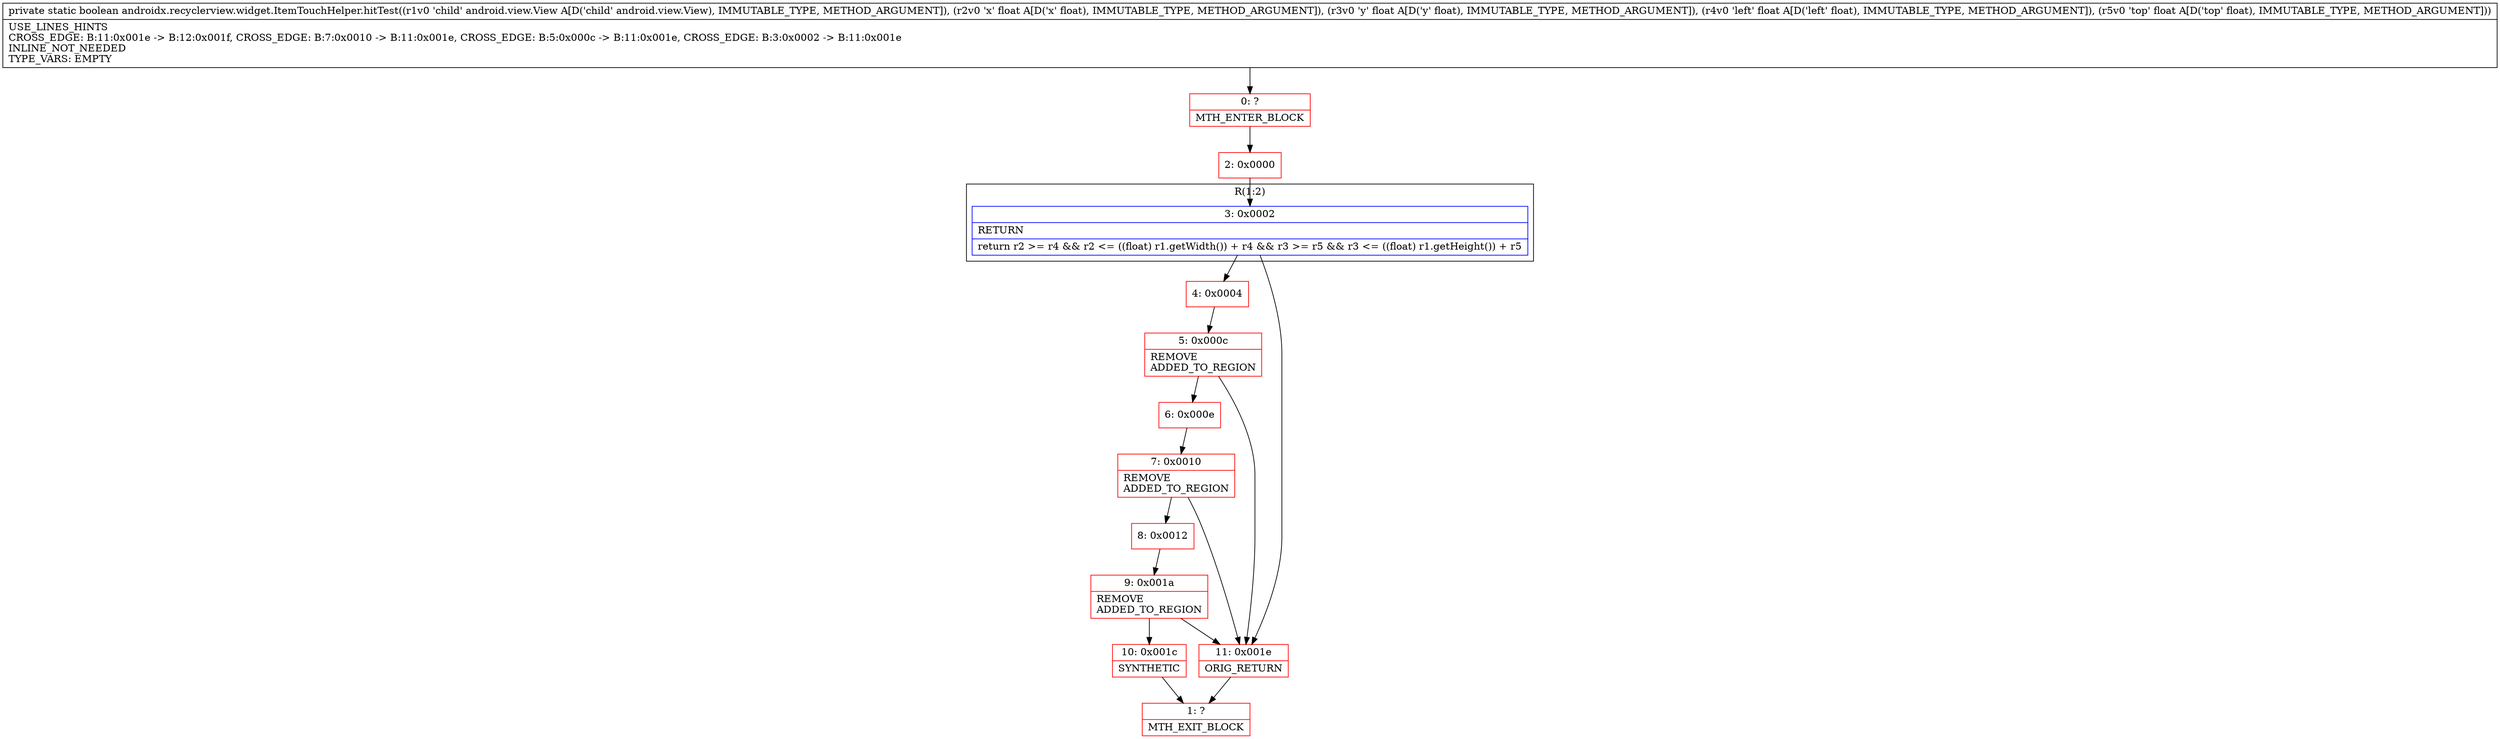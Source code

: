 digraph "CFG forandroidx.recyclerview.widget.ItemTouchHelper.hitTest(Landroid\/view\/View;FFFF)Z" {
subgraph cluster_Region_208562798 {
label = "R(1:2)";
node [shape=record,color=blue];
Node_3 [shape=record,label="{3\:\ 0x0002|RETURN\l|return r2 \>= r4 && r2 \<= ((float) r1.getWidth()) + r4 && r3 \>= r5 && r3 \<= ((float) r1.getHeight()) + r5\l}"];
}
Node_0 [shape=record,color=red,label="{0\:\ ?|MTH_ENTER_BLOCK\l}"];
Node_2 [shape=record,color=red,label="{2\:\ 0x0000}"];
Node_4 [shape=record,color=red,label="{4\:\ 0x0004}"];
Node_5 [shape=record,color=red,label="{5\:\ 0x000c|REMOVE\lADDED_TO_REGION\l}"];
Node_6 [shape=record,color=red,label="{6\:\ 0x000e}"];
Node_7 [shape=record,color=red,label="{7\:\ 0x0010|REMOVE\lADDED_TO_REGION\l}"];
Node_8 [shape=record,color=red,label="{8\:\ 0x0012}"];
Node_9 [shape=record,color=red,label="{9\:\ 0x001a|REMOVE\lADDED_TO_REGION\l}"];
Node_10 [shape=record,color=red,label="{10\:\ 0x001c|SYNTHETIC\l}"];
Node_1 [shape=record,color=red,label="{1\:\ ?|MTH_EXIT_BLOCK\l}"];
Node_11 [shape=record,color=red,label="{11\:\ 0x001e|ORIG_RETURN\l}"];
MethodNode[shape=record,label="{private static boolean androidx.recyclerview.widget.ItemTouchHelper.hitTest((r1v0 'child' android.view.View A[D('child' android.view.View), IMMUTABLE_TYPE, METHOD_ARGUMENT]), (r2v0 'x' float A[D('x' float), IMMUTABLE_TYPE, METHOD_ARGUMENT]), (r3v0 'y' float A[D('y' float), IMMUTABLE_TYPE, METHOD_ARGUMENT]), (r4v0 'left' float A[D('left' float), IMMUTABLE_TYPE, METHOD_ARGUMENT]), (r5v0 'top' float A[D('top' float), IMMUTABLE_TYPE, METHOD_ARGUMENT]))  | USE_LINES_HINTS\lCROSS_EDGE: B:11:0x001e \-\> B:12:0x001f, CROSS_EDGE: B:7:0x0010 \-\> B:11:0x001e, CROSS_EDGE: B:5:0x000c \-\> B:11:0x001e, CROSS_EDGE: B:3:0x0002 \-\> B:11:0x001e\lINLINE_NOT_NEEDED\lTYPE_VARS: EMPTY\l}"];
MethodNode -> Node_0;Node_3 -> Node_4;
Node_3 -> Node_11;
Node_0 -> Node_2;
Node_2 -> Node_3;
Node_4 -> Node_5;
Node_5 -> Node_6;
Node_5 -> Node_11;
Node_6 -> Node_7;
Node_7 -> Node_8;
Node_7 -> Node_11;
Node_8 -> Node_9;
Node_9 -> Node_10;
Node_9 -> Node_11;
Node_10 -> Node_1;
Node_11 -> Node_1;
}

